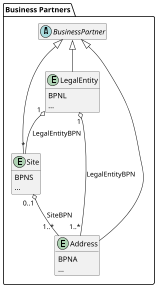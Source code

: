 @startuml business-partner

skinparam dpi 50

package "Business Partners" {
  entity LegalEntity {
    BPNL
    ...
  }
  
  entity Site {
    BPNS
    ...
  }

  entity Address {
    BPNA
    ...
  }
  
  abstract class BusinessPartner {}

  LegalEntity -u-|> BusinessPartner
  Site -u-|> BusinessPartner
  Address -u-|> BusinessPartner

  Site "*" -u-o "1" LegalEntity : LegalEntityBPN
  Address "1..*" -u-o "1" LegalEntity : LegalEntityBPN
  Address "1..*" -u-o "0..1" Site: SiteBPN
}

hide methods
hide BusinessPartner members
@enduml